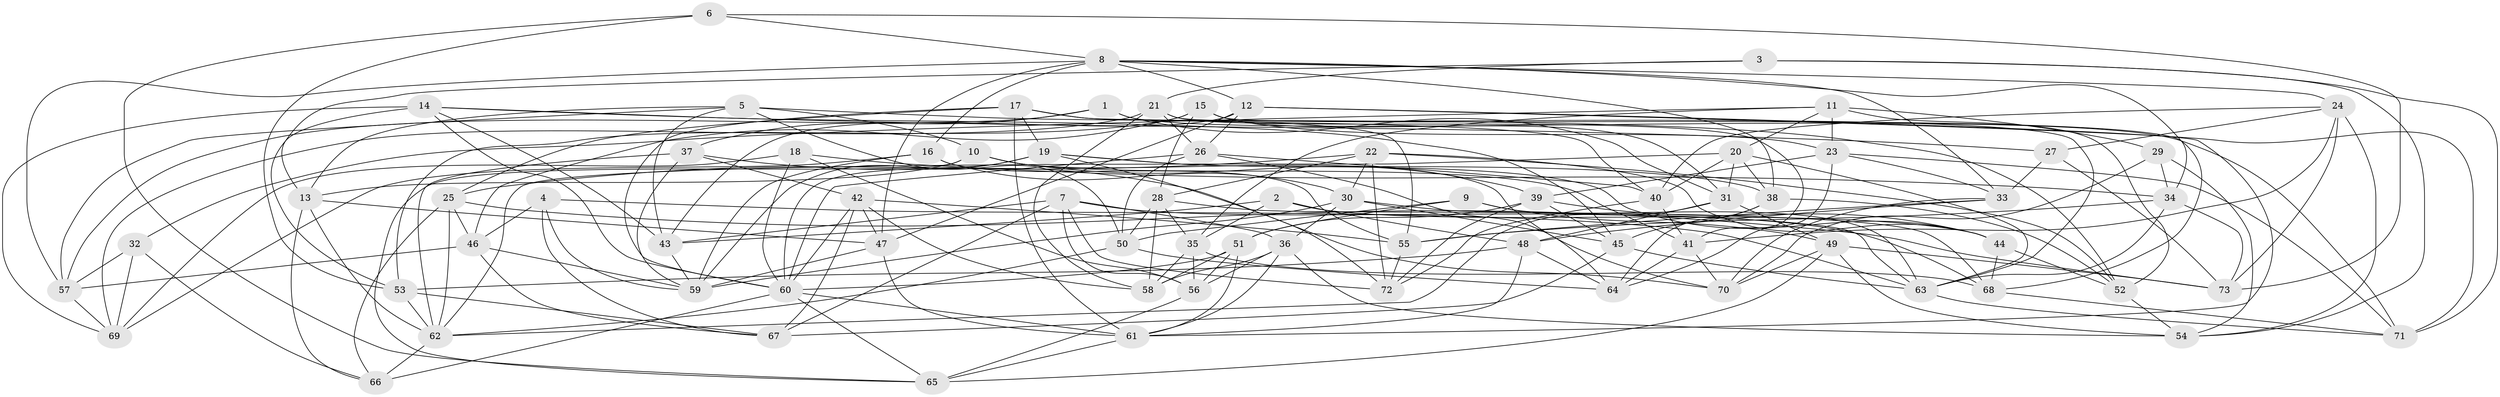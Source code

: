 // original degree distribution, {4: 1.0}
// Generated by graph-tools (version 1.1) at 2025/26/03/09/25 03:26:57]
// undirected, 73 vertices, 215 edges
graph export_dot {
graph [start="1"]
  node [color=gray90,style=filled];
  1;
  2;
  3;
  4;
  5;
  6;
  7;
  8;
  9;
  10;
  11;
  12;
  13;
  14;
  15;
  16;
  17;
  18;
  19;
  20;
  21;
  22;
  23;
  24;
  25;
  26;
  27;
  28;
  29;
  30;
  31;
  32;
  33;
  34;
  35;
  36;
  37;
  38;
  39;
  40;
  41;
  42;
  43;
  44;
  45;
  46;
  47;
  48;
  49;
  50;
  51;
  52;
  53;
  54;
  55;
  56;
  57;
  58;
  59;
  60;
  61;
  62;
  63;
  64;
  65;
  66;
  67;
  68;
  69;
  70;
  71;
  72;
  73;
  1 -- 31 [weight=1.0];
  1 -- 37 [weight=1.0];
  1 -- 57 [weight=1.0];
  1 -- 71 [weight=1.0];
  2 -- 35 [weight=1.0];
  2 -- 43 [weight=1.0];
  2 -- 44 [weight=1.0];
  2 -- 48 [weight=1.0];
  3 -- 13 [weight=1.0];
  3 -- 21 [weight=1.0];
  3 -- 54 [weight=1.0];
  3 -- 71 [weight=1.0];
  4 -- 46 [weight=1.0];
  4 -- 59 [weight=1.0];
  4 -- 63 [weight=1.0];
  4 -- 67 [weight=1.0];
  5 -- 10 [weight=1.0];
  5 -- 13 [weight=1.0];
  5 -- 43 [weight=1.0];
  5 -- 50 [weight=1.0];
  5 -- 52 [weight=1.0];
  5 -- 57 [weight=1.0];
  6 -- 8 [weight=1.0];
  6 -- 53 [weight=1.0];
  6 -- 65 [weight=1.0];
  6 -- 73 [weight=1.0];
  7 -- 36 [weight=1.0];
  7 -- 43 [weight=1.0];
  7 -- 56 [weight=1.0];
  7 -- 67 [weight=1.0];
  7 -- 68 [weight=1.0];
  7 -- 72 [weight=1.0];
  8 -- 12 [weight=1.0];
  8 -- 16 [weight=2.0];
  8 -- 24 [weight=1.0];
  8 -- 33 [weight=1.0];
  8 -- 34 [weight=1.0];
  8 -- 38 [weight=1.0];
  8 -- 47 [weight=1.0];
  8 -- 57 [weight=1.0];
  9 -- 49 [weight=1.0];
  9 -- 50 [weight=1.0];
  9 -- 51 [weight=1.0];
  9 -- 63 [weight=1.0];
  10 -- 13 [weight=1.0];
  10 -- 39 [weight=1.0];
  10 -- 41 [weight=1.0];
  10 -- 65 [weight=1.0];
  10 -- 70 [weight=1.0];
  11 -- 20 [weight=1.0];
  11 -- 23 [weight=1.0];
  11 -- 29 [weight=1.0];
  11 -- 32 [weight=1.0];
  11 -- 35 [weight=1.0];
  11 -- 52 [weight=1.0];
  12 -- 26 [weight=1.0];
  12 -- 43 [weight=1.0];
  12 -- 47 [weight=1.0];
  12 -- 61 [weight=1.0];
  12 -- 71 [weight=1.0];
  13 -- 47 [weight=1.0];
  13 -- 62 [weight=1.0];
  13 -- 66 [weight=1.0];
  14 -- 27 [weight=1.0];
  14 -- 43 [weight=1.0];
  14 -- 45 [weight=1.0];
  14 -- 53 [weight=1.0];
  14 -- 60 [weight=1.0];
  14 -- 69 [weight=1.0];
  15 -- 23 [weight=1.0];
  15 -- 28 [weight=1.0];
  15 -- 31 [weight=1.0];
  15 -- 46 [weight=1.0];
  15 -- 53 [weight=1.0];
  15 -- 68 [weight=1.0];
  16 -- 30 [weight=1.0];
  16 -- 55 [weight=1.0];
  16 -- 59 [weight=1.0];
  16 -- 69 [weight=1.0];
  17 -- 19 [weight=1.0];
  17 -- 25 [weight=1.0];
  17 -- 40 [weight=1.0];
  17 -- 55 [weight=1.0];
  17 -- 60 [weight=1.0];
  17 -- 61 [weight=1.0];
  18 -- 34 [weight=1.0];
  18 -- 56 [weight=1.0];
  18 -- 60 [weight=1.0];
  18 -- 69 [weight=1.0];
  19 -- 38 [weight=1.0];
  19 -- 44 [weight=1.0];
  19 -- 59 [weight=1.0];
  19 -- 60 [weight=1.0];
  19 -- 72 [weight=1.0];
  20 -- 31 [weight=1.0];
  20 -- 38 [weight=1.0];
  20 -- 40 [weight=1.0];
  20 -- 62 [weight=1.0];
  20 -- 63 [weight=1.0];
  21 -- 26 [weight=1.0];
  21 -- 41 [weight=1.0];
  21 -- 58 [weight=1.0];
  21 -- 63 [weight=1.0];
  21 -- 69 [weight=1.0];
  22 -- 25 [weight=1.0];
  22 -- 28 [weight=1.0];
  22 -- 30 [weight=1.0];
  22 -- 44 [weight=1.0];
  22 -- 52 [weight=1.0];
  22 -- 72 [weight=1.0];
  23 -- 33 [weight=1.0];
  23 -- 39 [weight=1.0];
  23 -- 64 [weight=1.0];
  23 -- 71 [weight=1.0];
  24 -- 27 [weight=1.0];
  24 -- 40 [weight=1.0];
  24 -- 41 [weight=1.0];
  24 -- 54 [weight=1.0];
  24 -- 73 [weight=1.0];
  25 -- 46 [weight=1.0];
  25 -- 62 [weight=1.0];
  25 -- 66 [weight=1.0];
  25 -- 73 [weight=1.0];
  26 -- 40 [weight=1.0];
  26 -- 50 [weight=1.0];
  26 -- 60 [weight=1.0];
  26 -- 64 [weight=1.0];
  27 -- 33 [weight=1.0];
  27 -- 73 [weight=1.0];
  28 -- 35 [weight=1.0];
  28 -- 50 [weight=1.0];
  28 -- 58 [weight=1.0];
  28 -- 68 [weight=1.0];
  29 -- 34 [weight=1.0];
  29 -- 54 [weight=1.0];
  29 -- 70 [weight=1.0];
  30 -- 36 [weight=1.0];
  30 -- 45 [weight=1.0];
  30 -- 59 [weight=1.0];
  30 -- 63 [weight=1.0];
  31 -- 48 [weight=1.0];
  31 -- 49 [weight=1.0];
  31 -- 62 [weight=1.0];
  32 -- 57 [weight=1.0];
  32 -- 66 [weight=1.0];
  32 -- 69 [weight=1.0];
  33 -- 48 [weight=1.0];
  33 -- 55 [weight=1.0];
  33 -- 70 [weight=1.0];
  34 -- 55 [weight=1.0];
  34 -- 63 [weight=1.0];
  34 -- 73 [weight=1.0];
  35 -- 56 [weight=1.0];
  35 -- 58 [weight=1.0];
  35 -- 68 [weight=1.0];
  36 -- 54 [weight=1.0];
  36 -- 56 [weight=1.0];
  36 -- 58 [weight=1.0];
  36 -- 61 [weight=1.0];
  37 -- 42 [weight=1.0];
  37 -- 59 [weight=1.0];
  37 -- 62 [weight=2.0];
  37 -- 70 [weight=1.0];
  38 -- 45 [weight=1.0];
  38 -- 52 [weight=1.0];
  38 -- 64 [weight=1.0];
  39 -- 44 [weight=1.0];
  39 -- 45 [weight=1.0];
  39 -- 51 [weight=1.0];
  39 -- 72 [weight=1.0];
  40 -- 41 [weight=1.0];
  40 -- 72 [weight=1.0];
  41 -- 64 [weight=1.0];
  41 -- 70 [weight=1.0];
  42 -- 47 [weight=1.0];
  42 -- 55 [weight=1.0];
  42 -- 58 [weight=1.0];
  42 -- 60 [weight=1.0];
  42 -- 67 [weight=1.0];
  43 -- 59 [weight=1.0];
  44 -- 52 [weight=1.0];
  44 -- 68 [weight=1.0];
  45 -- 63 [weight=1.0];
  45 -- 67 [weight=1.0];
  46 -- 57 [weight=1.0];
  46 -- 59 [weight=1.0];
  46 -- 67 [weight=1.0];
  47 -- 59 [weight=1.0];
  47 -- 61 [weight=1.0];
  48 -- 53 [weight=1.0];
  48 -- 61 [weight=1.0];
  48 -- 64 [weight=1.0];
  49 -- 54 [weight=1.0];
  49 -- 65 [weight=1.0];
  49 -- 70 [weight=1.0];
  49 -- 73 [weight=1.0];
  50 -- 62 [weight=1.0];
  50 -- 64 [weight=1.0];
  51 -- 56 [weight=1.0];
  51 -- 58 [weight=1.0];
  51 -- 60 [weight=1.0];
  51 -- 61 [weight=1.0];
  52 -- 54 [weight=1.0];
  53 -- 62 [weight=1.0];
  53 -- 67 [weight=1.0];
  55 -- 72 [weight=1.0];
  56 -- 65 [weight=1.0];
  57 -- 69 [weight=1.0];
  60 -- 61 [weight=1.0];
  60 -- 65 [weight=1.0];
  60 -- 66 [weight=1.0];
  61 -- 65 [weight=1.0];
  62 -- 66 [weight=2.0];
  63 -- 71 [weight=1.0];
  68 -- 71 [weight=1.0];
}
